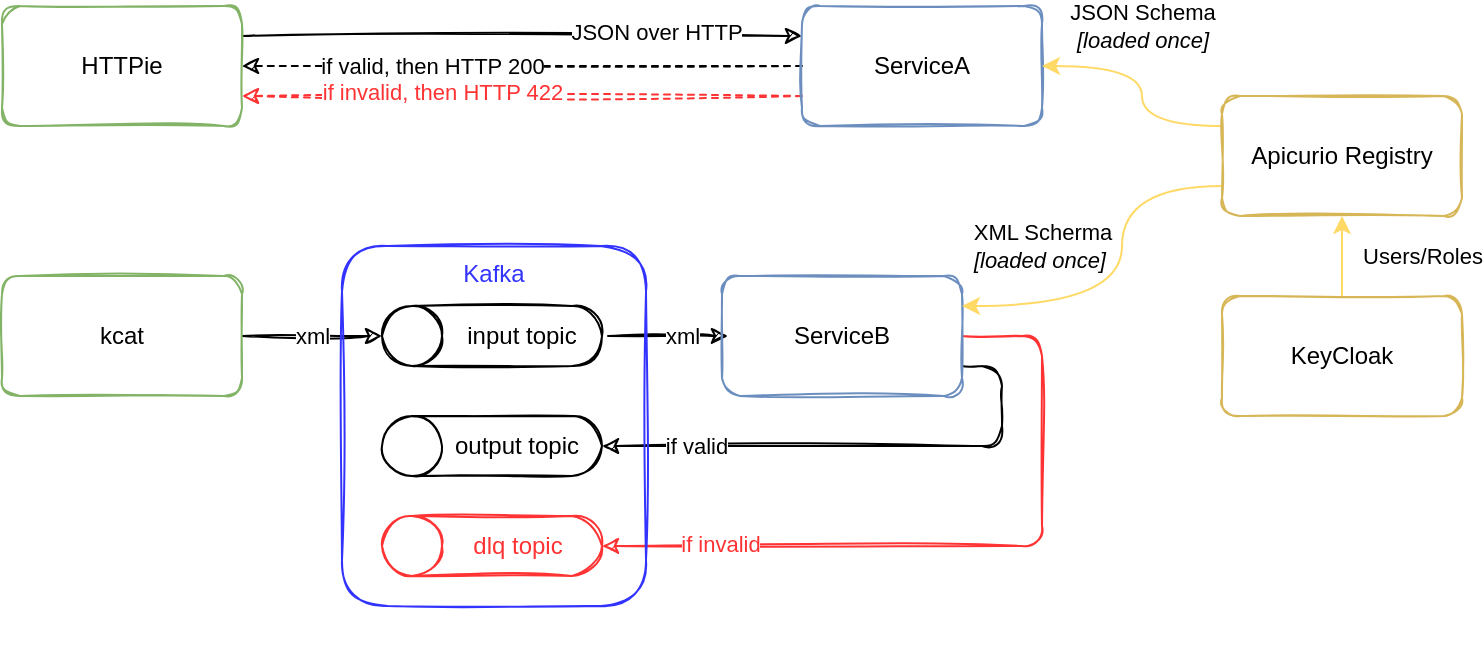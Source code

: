 <mxfile version="21.0.6" type="github" pages="2">
  <diagram id="8p-lC2AwdFh88mKuDQkO" name="light">
    <mxGraphModel dx="1426" dy="801" grid="1" gridSize="10" guides="1" tooltips="1" connect="1" arrows="1" fold="1" page="1" pageScale="1" pageWidth="850" pageHeight="1100" math="0" shadow="0">
      <root>
        <mxCell id="0" />
        <mxCell id="1" parent="0" />
        <mxCell id="rmotCwbEnxl7Q_GgQrHp-3" style="edgeStyle=orthogonalEdgeStyle;rounded=0;orthogonalLoop=1;jettySize=auto;html=1;entryX=0;entryY=0.25;entryDx=0;entryDy=0;sketch=1;exitX=1;exitY=0.25;exitDx=0;exitDy=0;" parent="1" source="rmotCwbEnxl7Q_GgQrHp-1" target="rmotCwbEnxl7Q_GgQrHp-2" edge="1">
          <mxGeometry relative="1" as="geometry" />
        </mxCell>
        <mxCell id="rmotCwbEnxl7Q_GgQrHp-21" value="&lt;font color=&quot;#000000&quot;&gt;JSON over HTTP&lt;/font&gt;" style="edgeLabel;html=1;align=center;verticalAlign=middle;resizable=0;points=[];fontColor=#FF3333;" parent="rmotCwbEnxl7Q_GgQrHp-3" vertex="1" connectable="0">
          <mxGeometry x="0.35" relative="1" as="geometry">
            <mxPoint x="18" y="-2" as="offset" />
          </mxGeometry>
        </mxCell>
        <mxCell id="rmotCwbEnxl7Q_GgQrHp-1" value="HTTPie" style="rounded=1;whiteSpace=wrap;html=1;sketch=1;fillColor=none;strokeColor=#82b366;" parent="1" vertex="1">
          <mxGeometry x="40" y="40" width="120" height="60" as="geometry" />
        </mxCell>
        <mxCell id="rmotCwbEnxl7Q_GgQrHp-19" style="edgeStyle=orthogonalEdgeStyle;rounded=0;sketch=1;orthogonalLoop=1;jettySize=auto;html=1;entryX=1;entryY=0.5;entryDx=0;entryDy=0;fontColor=#FF3333;startArrow=none;startFill=0;endArrow=classic;endFill=1;dashed=1;" parent="1" source="rmotCwbEnxl7Q_GgQrHp-2" target="rmotCwbEnxl7Q_GgQrHp-1" edge="1">
          <mxGeometry relative="1" as="geometry" />
        </mxCell>
        <mxCell id="rmotCwbEnxl7Q_GgQrHp-22" value="if valid, then HTTP 200" style="edgeLabel;html=1;align=center;verticalAlign=middle;resizable=0;points=[];fontColor=#000000;" parent="rmotCwbEnxl7Q_GgQrHp-19" vertex="1" connectable="0">
          <mxGeometry x="-0.4" y="2" relative="1" as="geometry">
            <mxPoint x="-101" y="-2" as="offset" />
          </mxGeometry>
        </mxCell>
        <mxCell id="rmotCwbEnxl7Q_GgQrHp-20" style="edgeStyle=orthogonalEdgeStyle;rounded=0;sketch=1;orthogonalLoop=1;jettySize=auto;html=1;entryX=1;entryY=0.75;entryDx=0;entryDy=0;dashed=1;fontColor=#FF3333;startArrow=none;startFill=0;endArrow=classic;endFill=1;exitX=0;exitY=0.75;exitDx=0;exitDy=0;strokeColor=#FF3333;" parent="1" source="rmotCwbEnxl7Q_GgQrHp-2" target="rmotCwbEnxl7Q_GgQrHp-1" edge="1">
          <mxGeometry relative="1" as="geometry" />
        </mxCell>
        <mxCell id="rmotCwbEnxl7Q_GgQrHp-23" value="if invalid, then HTTP 422" style="edgeLabel;html=1;align=center;verticalAlign=middle;resizable=0;points=[];fontColor=#FF3333;" parent="rmotCwbEnxl7Q_GgQrHp-20" vertex="1" connectable="0">
          <mxGeometry x="-0.083" y="6" relative="1" as="geometry">
            <mxPoint x="-52" y="-8" as="offset" />
          </mxGeometry>
        </mxCell>
        <mxCell id="rmotCwbEnxl7Q_GgQrHp-2" value="ServiceA" style="rounded=1;whiteSpace=wrap;html=1;sketch=1;fillColor=none;strokeColor=#6c8ebf;" parent="1" vertex="1">
          <mxGeometry x="440" y="40" width="120" height="60" as="geometry" />
        </mxCell>
        <mxCell id="rmotCwbEnxl7Q_GgQrHp-10" value="xml" style="edgeStyle=orthogonalEdgeStyle;rounded=0;sketch=1;orthogonalLoop=1;jettySize=auto;html=1;entryX=0.5;entryY=0;entryDx=0;entryDy=0;entryPerimeter=0;" parent="1" source="rmotCwbEnxl7Q_GgQrHp-4" target="rmotCwbEnxl7Q_GgQrHp-5" edge="1">
          <mxGeometry relative="1" as="geometry" />
        </mxCell>
        <mxCell id="rmotCwbEnxl7Q_GgQrHp-4" value="kcat" style="rounded=1;whiteSpace=wrap;html=1;sketch=1;fillColor=none;strokeColor=#82b366;" parent="1" vertex="1">
          <mxGeometry x="40" y="175" width="120" height="60" as="geometry" />
        </mxCell>
        <mxCell id="rmotCwbEnxl7Q_GgQrHp-7" value="" style="shape=cylinder3;whiteSpace=wrap;html=1;boundedLbl=1;backgroundOutline=1;size=15;rounded=1;sketch=1;rotation=-90;strokeColor=#FF3333;" parent="1" vertex="1">
          <mxGeometry x="270" y="255" width="30" height="110" as="geometry" />
        </mxCell>
        <mxCell id="rmotCwbEnxl7Q_GgQrHp-9" value="" style="group" parent="1" vertex="1" connectable="0">
          <mxGeometry x="230" y="190" width="110" height="30" as="geometry" />
        </mxCell>
        <mxCell id="rmotCwbEnxl7Q_GgQrHp-5" value="" style="shape=cylinder3;whiteSpace=wrap;html=1;boundedLbl=1;backgroundOutline=1;size=15;rounded=1;sketch=1;rotation=-90;" parent="rmotCwbEnxl7Q_GgQrHp-9" vertex="1">
          <mxGeometry x="40" y="-40" width="30" height="110" as="geometry" />
        </mxCell>
        <mxCell id="rmotCwbEnxl7Q_GgQrHp-8" value="input topic" style="text;html=1;strokeColor=none;fillColor=none;align=center;verticalAlign=middle;whiteSpace=wrap;rounded=0;sketch=1;" parent="rmotCwbEnxl7Q_GgQrHp-9" vertex="1">
          <mxGeometry x="40" width="60" height="30" as="geometry" />
        </mxCell>
        <mxCell id="rmotCwbEnxl7Q_GgQrHp-13" value="xml" style="edgeStyle=orthogonalEdgeStyle;rounded=0;sketch=1;orthogonalLoop=1;jettySize=auto;html=1;entryX=0.5;entryY=1;entryDx=0;entryDy=0;entryPerimeter=0;startArrow=classic;startFill=1;endArrow=none;endFill=0;" parent="1" edge="1">
          <mxGeometry x="-0.233" relative="1" as="geometry">
            <mxPoint x="403" y="205" as="sourcePoint" />
            <mxPoint x="343" y="205" as="targetPoint" />
            <Array as="points">
              <mxPoint x="383" y="205" />
              <mxPoint x="383" y="205" />
            </Array>
            <mxPoint as="offset" />
          </mxGeometry>
        </mxCell>
        <mxCell id="rmotCwbEnxl7Q_GgQrHp-17" style="edgeStyle=orthogonalEdgeStyle;rounded=1;sketch=1;orthogonalLoop=1;jettySize=auto;html=1;entryX=1;entryY=0.5;entryDx=0;entryDy=0;fontColor=#FF3333;startArrow=none;startFill=0;endArrow=classic;endFill=1;exitX=1;exitY=0.75;exitDx=0;exitDy=0;shadow=0;" parent="1" source="rmotCwbEnxl7Q_GgQrHp-11" target="rmotCwbEnxl7Q_GgQrHp-14" edge="1">
          <mxGeometry relative="1" as="geometry">
            <Array as="points">
              <mxPoint x="540" y="220" />
              <mxPoint x="540" y="260" />
            </Array>
          </mxGeometry>
        </mxCell>
        <mxCell id="rmotCwbEnxl7Q_GgQrHp-24" value="&lt;font color=&quot;#000000&quot;&gt;if valid&lt;/font&gt;" style="edgeLabel;html=1;align=center;verticalAlign=middle;resizable=0;points=[];fontColor=#FF3333;" parent="rmotCwbEnxl7Q_GgQrHp-17" vertex="1" connectable="0">
          <mxGeometry x="0.586" relative="1" as="geometry">
            <mxPoint x="-7" as="offset" />
          </mxGeometry>
        </mxCell>
        <mxCell id="rmotCwbEnxl7Q_GgQrHp-18" style="edgeStyle=orthogonalEdgeStyle;rounded=1;sketch=1;orthogonalLoop=1;jettySize=auto;html=1;entryX=0.5;entryY=1;entryDx=0;entryDy=0;entryPerimeter=0;fontColor=#FF3333;startArrow=none;startFill=0;endArrow=classic;endFill=1;strokeColor=#FF3333;" parent="1" source="rmotCwbEnxl7Q_GgQrHp-11" target="rmotCwbEnxl7Q_GgQrHp-7" edge="1">
          <mxGeometry relative="1" as="geometry">
            <Array as="points">
              <mxPoint x="560" y="205" />
              <mxPoint x="560" y="310" />
            </Array>
          </mxGeometry>
        </mxCell>
        <mxCell id="rmotCwbEnxl7Q_GgQrHp-25" value="if invalid" style="edgeLabel;html=1;align=center;verticalAlign=middle;resizable=0;points=[];fontColor=#FF3333;" parent="rmotCwbEnxl7Q_GgQrHp-18" vertex="1" connectable="0">
          <mxGeometry x="0.68" y="1" relative="1" as="geometry">
            <mxPoint y="-2" as="offset" />
          </mxGeometry>
        </mxCell>
        <mxCell id="rmotCwbEnxl7Q_GgQrHp-11" value="ServiceB" style="rounded=1;whiteSpace=wrap;html=1;sketch=1;fillColor=none;strokeColor=#6c8ebf;" parent="1" vertex="1">
          <mxGeometry x="400" y="175" width="120" height="60" as="geometry" />
        </mxCell>
        <mxCell id="rmotCwbEnxl7Q_GgQrHp-15" value="" style="group" parent="1" vertex="1" connectable="0">
          <mxGeometry x="230" y="245" width="132" height="115" as="geometry" />
        </mxCell>
        <mxCell id="rmotCwbEnxl7Q_GgQrHp-6" value="" style="shape=cylinder3;whiteSpace=wrap;html=1;boundedLbl=1;backgroundOutline=1;size=15;rounded=1;sketch=1;rotation=-90;" parent="rmotCwbEnxl7Q_GgQrHp-15" vertex="1">
          <mxGeometry x="40" y="-40" width="30" height="110" as="geometry" />
        </mxCell>
        <mxCell id="rmotCwbEnxl7Q_GgQrHp-14" value="output topic" style="text;html=1;strokeColor=none;fillColor=none;align=center;verticalAlign=middle;whiteSpace=wrap;rounded=0;sketch=1;" parent="rmotCwbEnxl7Q_GgQrHp-15" vertex="1">
          <mxGeometry x="25" width="85" height="30" as="geometry" />
        </mxCell>
        <mxCell id="rmotCwbEnxl7Q_GgQrHp-26" value="&lt;font color=&quot;#3333ff&quot;&gt;Kafka&lt;/font&gt;" style="rounded=1;whiteSpace=wrap;html=1;sketch=1;strokeColor=#3333FF;fontColor=#FF3333;fillColor=none;verticalAlign=top;" parent="rmotCwbEnxl7Q_GgQrHp-15" vertex="1">
          <mxGeometry x="-20" y="-85" width="152" height="180" as="geometry" />
        </mxCell>
        <mxCell id="rmotCwbEnxl7Q_GgQrHp-16" value="&lt;font color=&quot;#ff3333&quot;&gt;dlq topic&lt;/font&gt;" style="text;html=1;strokeColor=none;fillColor=none;align=center;verticalAlign=middle;whiteSpace=wrap;rounded=0;sketch=1;" parent="1" vertex="1">
          <mxGeometry x="268" y="295" width="60" height="30" as="geometry" />
        </mxCell>
        <mxCell id="VzAm6iKkSqE3w7v4_Jyl-1" value="Users/Roles" style="edgeStyle=orthogonalEdgeStyle;rounded=0;orthogonalLoop=1;jettySize=auto;html=1;entryX=0.5;entryY=0;entryDx=0;entryDy=0;strokeColor=#FFD966;endArrow=none;endFill=0;startArrow=classic;startFill=1;labelBackgroundColor=none;fontColor=#000000;" edge="1" parent="1" source="VzAm6iKkSqE3w7v4_Jyl-5" target="VzAm6iKkSqE3w7v4_Jyl-6">
          <mxGeometry y="40" relative="1" as="geometry">
            <mxPoint as="offset" />
          </mxGeometry>
        </mxCell>
        <mxCell id="VzAm6iKkSqE3w7v4_Jyl-2" style="orthogonalLoop=1;jettySize=auto;html=1;entryX=1;entryY=0.25;entryDx=0;entryDy=0;strokeColor=#FFD966;exitX=0;exitY=0.75;exitDx=0;exitDy=0;fontColor=#000000;edgeStyle=orthogonalEdgeStyle;curved=1;" edge="1" parent="1" source="VzAm6iKkSqE3w7v4_Jyl-5">
          <mxGeometry relative="1" as="geometry">
            <mxPoint x="520" y="190" as="targetPoint" />
            <Array as="points">
              <mxPoint x="600" y="130" />
              <mxPoint x="600" y="190" />
            </Array>
          </mxGeometry>
        </mxCell>
        <mxCell id="VzAm6iKkSqE3w7v4_Jyl-3" value="XML Scherma&lt;br style=&quot;border-color: var(--border-color);&quot;&gt;&lt;i style=&quot;border-color: var(--border-color);&quot;&gt;[loaded once]&lt;/i&gt;&amp;nbsp;" style="edgeLabel;html=1;align=center;verticalAlign=middle;resizable=0;points=[];fontColor=#000000;labelBackgroundColor=none;" vertex="1" connectable="0" parent="VzAm6iKkSqE3w7v4_Jyl-2">
          <mxGeometry x="-0.2" y="8" relative="1" as="geometry">
            <mxPoint x="-48" y="4" as="offset" />
          </mxGeometry>
        </mxCell>
        <mxCell id="VzAm6iKkSqE3w7v4_Jyl-4" value="JSON Schema&lt;br style=&quot;border-color: var(--border-color); caret-color: rgb(255, 255, 255);&quot;&gt;&lt;i style=&quot;border-color: var(--border-color); caret-color: rgb(255, 255, 255);&quot;&gt;[loaded once]&lt;/i&gt;" style="rounded=0;orthogonalLoop=1;jettySize=auto;html=1;entryX=1;entryY=0.5;entryDx=0;entryDy=0;strokeColor=#FFD966;exitX=0;exitY=0.25;exitDx=0;exitDy=0;fontColor=#000000;labelBackgroundColor=none;edgeStyle=orthogonalEdgeStyle;curved=1;" edge="1" parent="1" source="VzAm6iKkSqE3w7v4_Jyl-5">
          <mxGeometry x="0.167" y="-20" relative="1" as="geometry">
            <mxPoint x="560" y="70" as="targetPoint" />
            <mxPoint as="offset" />
            <Array as="points">
              <mxPoint x="610" y="100" />
              <mxPoint x="610" y="70" />
            </Array>
          </mxGeometry>
        </mxCell>
        <mxCell id="VzAm6iKkSqE3w7v4_Jyl-5" value="Apicurio Registry" style="rounded=1;whiteSpace=wrap;html=1;sketch=1;fillColor=none;strokeColor=#d6b656;fontColor=#000000;" vertex="1" parent="1">
          <mxGeometry x="650" y="85" width="120" height="60" as="geometry" />
        </mxCell>
        <mxCell id="VzAm6iKkSqE3w7v4_Jyl-6" value="KeyCloak" style="rounded=1;whiteSpace=wrap;html=1;sketch=1;fillColor=none;strokeColor=#d6b656;fontColor=#000000;" vertex="1" parent="1">
          <mxGeometry x="650" y="185" width="120" height="60" as="geometry" />
        </mxCell>
      </root>
    </mxGraphModel>
  </diagram>
  <diagram name="dark" id="XEQytAWpu3UaZRRzy_gQ">
    <mxGraphModel dx="1426" dy="801" grid="1" gridSize="10" guides="1" tooltips="1" connect="1" arrows="1" fold="1" page="1" pageScale="1" pageWidth="850" pageHeight="1100" background="#000000" math="0" shadow="0">
      <root>
        <mxCell id="emOGOK0GXZTgacAGa_EJ-0" />
        <mxCell id="emOGOK0GXZTgacAGa_EJ-1" parent="emOGOK0GXZTgacAGa_EJ-0" />
        <mxCell id="emOGOK0GXZTgacAGa_EJ-4" value="&lt;b&gt;HTTPie&lt;/b&gt;" style="rounded=1;whiteSpace=wrap;html=1;sketch=1;fillColor=none;strokeColor=#82b366;fontColor=#FFFFFF;" parent="emOGOK0GXZTgacAGa_EJ-1" vertex="1">
          <mxGeometry x="40" y="40" width="120" height="60" as="geometry" />
        </mxCell>
        <mxCell id="emOGOK0GXZTgacAGa_EJ-9" value="ServiceA" style="rounded=1;whiteSpace=wrap;html=1;sketch=1;fillColor=none;strokeColor=#6c8ebf;fontColor=#FFFFFF;shadow=0;" parent="emOGOK0GXZTgacAGa_EJ-1" vertex="1">
          <mxGeometry x="440" y="40" width="120" height="60" as="geometry" />
        </mxCell>
        <mxCell id="emOGOK0GXZTgacAGa_EJ-11" value="kcat" style="rounded=1;whiteSpace=wrap;html=1;sketch=1;fillColor=none;strokeColor=#82b366;fontColor=#FFFFFF;" parent="emOGOK0GXZTgacAGa_EJ-1" vertex="1">
          <mxGeometry x="40" y="175" width="120" height="60" as="geometry" />
        </mxCell>
        <mxCell id="emOGOK0GXZTgacAGa_EJ-21" value="ServiceB" style="rounded=1;whiteSpace=wrap;html=1;sketch=1;fillColor=none;strokeColor=#6c8ebf;fontColor=#FFFFFF;" parent="emOGOK0GXZTgacAGa_EJ-1" vertex="1">
          <mxGeometry x="400" y="175" width="120" height="60" as="geometry" />
        </mxCell>
        <mxCell id="emOGOK0GXZTgacAGa_EJ-25" value="&lt;font color=&quot;#3333ff&quot;&gt;Kafka&lt;/font&gt;" style="rounded=1;whiteSpace=wrap;html=1;verticalAlign=top;fillColor=none;fontColor=#333333;strokeColor=#d6d6d6;sketch=1;curveFitting=1;jiggle=2;" parent="emOGOK0GXZTgacAGa_EJ-1" vertex="1">
          <mxGeometry x="209" y="160" width="152" height="180" as="geometry" />
        </mxCell>
        <mxCell id="emOGOK0GXZTgacAGa_EJ-12" value="" style="shape=cylinder3;whiteSpace=wrap;html=1;boundedLbl=1;backgroundOutline=1;size=15;rounded=1;sketch=1;rotation=-90;strokeColor=#FF3333;" parent="emOGOK0GXZTgacAGa_EJ-1" vertex="1">
          <mxGeometry x="270" y="255" width="30" height="110" as="geometry" />
        </mxCell>
        <mxCell id="emOGOK0GXZTgacAGa_EJ-13" value="" style="group;fillColor=none;" parent="emOGOK0GXZTgacAGa_EJ-1" vertex="1" connectable="0">
          <mxGeometry x="230" y="190" width="110" height="30" as="geometry" />
        </mxCell>
        <mxCell id="emOGOK0GXZTgacAGa_EJ-14" value="" style="shape=cylinder3;whiteSpace=wrap;html=1;boundedLbl=1;backgroundOutline=1;size=15;rounded=1;sketch=1;rotation=-90;" parent="emOGOK0GXZTgacAGa_EJ-13" vertex="1">
          <mxGeometry x="40" y="-40" width="30" height="110" as="geometry" />
        </mxCell>
        <mxCell id="emOGOK0GXZTgacAGa_EJ-15" value="input topic" style="text;html=1;strokeColor=none;fillColor=none;align=center;verticalAlign=middle;whiteSpace=wrap;rounded=0;sketch=1;" parent="emOGOK0GXZTgacAGa_EJ-13" vertex="1">
          <mxGeometry x="40" width="60" height="30" as="geometry" />
        </mxCell>
        <mxCell id="emOGOK0GXZTgacAGa_EJ-26" value="&lt;font color=&quot;#ff3333&quot;&gt;dlq topic&lt;/font&gt;" style="text;html=1;strokeColor=none;fillColor=none;align=center;verticalAlign=middle;whiteSpace=wrap;rounded=0;sketch=1;" parent="emOGOK0GXZTgacAGa_EJ-1" vertex="1">
          <mxGeometry x="268" y="295" width="60" height="30" as="geometry" />
        </mxCell>
        <mxCell id="emOGOK0GXZTgacAGa_EJ-23" value="" style="shape=cylinder3;whiteSpace=wrap;html=1;boundedLbl=1;backgroundOutline=1;size=15;rounded=1;sketch=1;rotation=-90;" parent="emOGOK0GXZTgacAGa_EJ-1" vertex="1">
          <mxGeometry x="268" y="200" width="30" height="110" as="geometry" />
        </mxCell>
        <mxCell id="emOGOK0GXZTgacAGa_EJ-24" value="output topic" style="text;html=1;strokeColor=none;fillColor=none;align=center;verticalAlign=middle;whiteSpace=wrap;rounded=0;sketch=1;" parent="emOGOK0GXZTgacAGa_EJ-1" vertex="1">
          <mxGeometry x="255" y="240" width="85" height="30" as="geometry" />
        </mxCell>
        <mxCell id="emOGOK0GXZTgacAGa_EJ-16" value="" style="edgeStyle=orthogonalEdgeStyle;rounded=0;sketch=1;orthogonalLoop=1;jettySize=auto;html=1;entryX=0.5;entryY=1;entryDx=0;entryDy=0;entryPerimeter=0;startArrow=classic;startFill=1;endArrow=none;endFill=0;strokeColor=#FFFFFF;labelBorderColor=none;labelBackgroundColor=none;fontColor=#FFFFFF;exitX=0;exitY=0.5;exitDx=0;exitDy=0;" parent="emOGOK0GXZTgacAGa_EJ-1" source="emOGOK0GXZTgacAGa_EJ-21" target="emOGOK0GXZTgacAGa_EJ-14" edge="1">
          <mxGeometry x="-0.333" y="-5" relative="1" as="geometry">
            <mxPoint x="403" y="205" as="sourcePoint" />
            <mxPoint x="343" y="205" as="targetPoint" />
            <Array as="points" />
            <mxPoint as="offset" />
          </mxGeometry>
        </mxCell>
        <mxCell id="emOGOK0GXZTgacAGa_EJ-17" style="edgeStyle=orthogonalEdgeStyle;rounded=1;sketch=1;orthogonalLoop=1;jettySize=auto;html=1;entryX=1;entryY=0.5;entryDx=0;entryDy=0;fontColor=#FF3333;startArrow=none;startFill=0;endArrow=classic;endFill=1;exitX=1;exitY=0.75;exitDx=0;exitDy=0;shadow=0;strokeColor=#FFFFFF;" parent="emOGOK0GXZTgacAGa_EJ-1" source="emOGOK0GXZTgacAGa_EJ-21" target="emOGOK0GXZTgacAGa_EJ-24" edge="1">
          <mxGeometry relative="1" as="geometry">
            <Array as="points">
              <mxPoint x="540" y="220" />
              <mxPoint x="540" y="255" />
            </Array>
          </mxGeometry>
        </mxCell>
        <mxCell id="emOGOK0GXZTgacAGa_EJ-19" style="edgeStyle=orthogonalEdgeStyle;rounded=1;sketch=1;orthogonalLoop=1;jettySize=auto;html=1;entryX=0.5;entryY=1;entryDx=0;entryDy=0;entryPerimeter=0;fontColor=#FF3333;startArrow=none;startFill=0;endArrow=classic;endFill=1;strokeColor=#FF3333;" parent="emOGOK0GXZTgacAGa_EJ-1" source="emOGOK0GXZTgacAGa_EJ-21" target="emOGOK0GXZTgacAGa_EJ-12" edge="1">
          <mxGeometry relative="1" as="geometry">
            <Array as="points">
              <mxPoint x="560" y="205" />
              <mxPoint x="560" y="310" />
            </Array>
          </mxGeometry>
        </mxCell>
        <mxCell id="emOGOK0GXZTgacAGa_EJ-20" value="if invalid" style="edgeLabel;html=1;align=center;verticalAlign=middle;resizable=0;points=[];fontColor=#FF3333;labelBackgroundColor=none;" parent="emOGOK0GXZTgacAGa_EJ-19" vertex="1" connectable="0">
          <mxGeometry x="0.68" y="1" relative="1" as="geometry">
            <mxPoint x="-10" y="-8" as="offset" />
          </mxGeometry>
        </mxCell>
        <mxCell id="emOGOK0GXZTgacAGa_EJ-10" value="" style="edgeStyle=orthogonalEdgeStyle;rounded=0;sketch=1;orthogonalLoop=1;jettySize=auto;html=1;entryX=0.5;entryY=0;entryDx=0;entryDy=0;entryPerimeter=0;strokeColor=#FFFFFF;labelBorderColor=none;labelBackgroundColor=none;fontColor=#FFFFFF;" parent="emOGOK0GXZTgacAGa_EJ-1" source="emOGOK0GXZTgacAGa_EJ-11" target="emOGOK0GXZTgacAGa_EJ-14" edge="1">
          <mxGeometry x="-0.143" y="5" relative="1" as="geometry">
            <mxPoint as="offset" />
          </mxGeometry>
        </mxCell>
        <mxCell id="emOGOK0GXZTgacAGa_EJ-2" style="edgeStyle=orthogonalEdgeStyle;rounded=0;orthogonalLoop=1;jettySize=auto;html=1;entryX=0;entryY=0.25;entryDx=0;entryDy=0;sketch=1;exitX=1;exitY=0.25;exitDx=0;exitDy=0;fontColor=#FFFFFF;strokeColor=#FFFFFF;" parent="emOGOK0GXZTgacAGa_EJ-1" source="emOGOK0GXZTgacAGa_EJ-4" target="emOGOK0GXZTgacAGa_EJ-9" edge="1">
          <mxGeometry relative="1" as="geometry" />
        </mxCell>
        <mxCell id="emOGOK0GXZTgacAGa_EJ-3" value="&lt;font&gt;JSON over HTTP&lt;/font&gt;" style="edgeLabel;html=1;align=center;verticalAlign=middle;resizable=0;points=[];fontColor=#FFFFFF;labelBorderColor=none;labelBackgroundColor=none;" parent="emOGOK0GXZTgacAGa_EJ-2" vertex="1" connectable="0">
          <mxGeometry x="0.35" relative="1" as="geometry">
            <mxPoint x="36" y="-6" as="offset" />
          </mxGeometry>
        </mxCell>
        <mxCell id="emOGOK0GXZTgacAGa_EJ-5" style="edgeStyle=orthogonalEdgeStyle;rounded=0;sketch=1;orthogonalLoop=1;jettySize=auto;html=1;entryX=1;entryY=0.5;entryDx=0;entryDy=0;fontColor=#FFFFFF;startArrow=none;startFill=0;endArrow=classic;endFill=1;dashed=1;strokeColor=#FFFFFF;" parent="emOGOK0GXZTgacAGa_EJ-1" source="emOGOK0GXZTgacAGa_EJ-9" target="emOGOK0GXZTgacAGa_EJ-4" edge="1">
          <mxGeometry relative="1" as="geometry" />
        </mxCell>
        <mxCell id="emOGOK0GXZTgacAGa_EJ-6" value="if valid, then HTTP 200" style="edgeLabel;html=1;align=center;verticalAlign=middle;resizable=0;points=[];fontColor=#FFFFFF;labelBorderColor=none;labelBackgroundColor=none;" parent="emOGOK0GXZTgacAGa_EJ-5" vertex="1" connectable="0">
          <mxGeometry x="-0.4" y="2" relative="1" as="geometry">
            <mxPoint x="-123" y="-9" as="offset" />
          </mxGeometry>
        </mxCell>
        <mxCell id="emOGOK0GXZTgacAGa_EJ-7" style="edgeStyle=orthogonalEdgeStyle;rounded=0;sketch=1;orthogonalLoop=1;jettySize=auto;html=1;entryX=1;entryY=0.75;entryDx=0;entryDy=0;dashed=1;fontColor=#FF3333;startArrow=none;startFill=0;endArrow=classic;endFill=1;exitX=0;exitY=0.75;exitDx=0;exitDy=0;strokeColor=#FF3333;" parent="emOGOK0GXZTgacAGa_EJ-1" source="emOGOK0GXZTgacAGa_EJ-9" target="emOGOK0GXZTgacAGa_EJ-4" edge="1">
          <mxGeometry relative="1" as="geometry" />
        </mxCell>
        <mxCell id="emOGOK0GXZTgacAGa_EJ-8" value="if invalid, then HTTP 422" style="edgeLabel;html=1;align=center;verticalAlign=middle;resizable=0;points=[];fontColor=#FF3333;labelBackgroundColor=none;" parent="emOGOK0GXZTgacAGa_EJ-7" vertex="1" connectable="0">
          <mxGeometry x="-0.083" y="6" relative="1" as="geometry">
            <mxPoint x="-75" y="-13" as="offset" />
          </mxGeometry>
        </mxCell>
        <mxCell id="46UjcO9ZmlcDp1c2u6Pb-0" value="xml" style="edgeLabel;html=1;align=center;verticalAlign=middle;resizable=0;points=[];fontColor=#FFFFFF;labelBorderColor=none;labelBackgroundColor=none;" parent="emOGOK0GXZTgacAGa_EJ-1" vertex="1" connectable="0">
          <mxGeometry x="189.996" y="199" as="geometry" />
        </mxCell>
        <mxCell id="46UjcO9ZmlcDp1c2u6Pb-1" value="xml" style="edgeLabel;html=1;align=center;verticalAlign=middle;resizable=0;points=[];fontColor=#FFFFFF;labelBorderColor=none;labelBackgroundColor=none;" parent="emOGOK0GXZTgacAGa_EJ-1" vertex="1" connectable="0">
          <mxGeometry x="199.996" y="209" as="geometry">
            <mxPoint x="179" y="-11" as="offset" />
          </mxGeometry>
        </mxCell>
        <mxCell id="46UjcO9ZmlcDp1c2u6Pb-2" value="if valid" style="edgeLabel;html=1;align=center;verticalAlign=middle;resizable=0;points=[];fontColor=#FFFFFF;labelBorderColor=none;labelBackgroundColor=none;" parent="emOGOK0GXZTgacAGa_EJ-1" vertex="1" connectable="0">
          <mxGeometry x="205.996" y="259" as="geometry">
            <mxPoint x="179" y="-11" as="offset" />
          </mxGeometry>
        </mxCell>
        <mxCell id="IjdVqzOPv0PrsJEIBaCX-2" value="Users/Roles" style="edgeStyle=orthogonalEdgeStyle;rounded=0;orthogonalLoop=1;jettySize=auto;html=1;entryX=0.5;entryY=0;entryDx=0;entryDy=0;strokeColor=#FFD966;endArrow=none;endFill=0;startArrow=classic;startFill=1;labelBackgroundColor=none;fontColor=#ffffff;" edge="1" parent="emOGOK0GXZTgacAGa_EJ-1" source="IjdVqzOPv0PrsJEIBaCX-0" target="IjdVqzOPv0PrsJEIBaCX-1">
          <mxGeometry y="40" relative="1" as="geometry">
            <mxPoint as="offset" />
          </mxGeometry>
        </mxCell>
        <mxCell id="IjdVqzOPv0PrsJEIBaCX-3" style="edgeStyle=orthogonalEdgeStyle;rounded=0;orthogonalLoop=1;jettySize=auto;html=1;entryX=1;entryY=0.25;entryDx=0;entryDy=0;strokeColor=#FFD966;curved=1;exitX=0;exitY=0.75;exitDx=0;exitDy=0;" edge="1" parent="emOGOK0GXZTgacAGa_EJ-1" source="IjdVqzOPv0PrsJEIBaCX-0" target="emOGOK0GXZTgacAGa_EJ-21">
          <mxGeometry relative="1" as="geometry">
            <Array as="points">
              <mxPoint x="600" y="135" />
              <mxPoint x="600" y="190" />
            </Array>
          </mxGeometry>
        </mxCell>
        <mxCell id="IjdVqzOPv0PrsJEIBaCX-5" value="XML Scherma&lt;br&gt;&lt;i&gt;[loaded once]&lt;/i&gt;&amp;nbsp;" style="edgeLabel;html=1;align=center;verticalAlign=middle;resizable=0;points=[];fontColor=#FFFFFF;labelBackgroundColor=none;" vertex="1" connectable="0" parent="IjdVqzOPv0PrsJEIBaCX-3">
          <mxGeometry x="-0.2" y="8" relative="1" as="geometry">
            <mxPoint x="-48" y="1" as="offset" />
          </mxGeometry>
        </mxCell>
        <mxCell id="IjdVqzOPv0PrsJEIBaCX-4" value="JSON Schema&lt;br&gt;&lt;i&gt;[loaded once]&lt;/i&gt;" style="edgeStyle=orthogonalEdgeStyle;rounded=0;orthogonalLoop=1;jettySize=auto;html=1;entryX=1;entryY=0.5;entryDx=0;entryDy=0;strokeColor=#FFD966;curved=1;exitX=0;exitY=0.25;exitDx=0;exitDy=0;fontColor=#ffffff;labelBackgroundColor=none;" edge="1" parent="emOGOK0GXZTgacAGa_EJ-1" source="IjdVqzOPv0PrsJEIBaCX-0" target="emOGOK0GXZTgacAGa_EJ-9">
          <mxGeometry x="0.28" y="-20" relative="1" as="geometry">
            <mxPoint as="offset" />
          </mxGeometry>
        </mxCell>
        <mxCell id="IjdVqzOPv0PrsJEIBaCX-0" value="Apicurio Registry" style="rounded=1;whiteSpace=wrap;html=1;sketch=1;fillColor=none;strokeColor=#d6b656;fontColor=#FFFFFF;" vertex="1" parent="emOGOK0GXZTgacAGa_EJ-1">
          <mxGeometry x="650" y="90" width="120" height="60" as="geometry" />
        </mxCell>
        <mxCell id="IjdVqzOPv0PrsJEIBaCX-1" value="KeyCloak" style="rounded=1;whiteSpace=wrap;html=1;sketch=1;fillColor=none;strokeColor=#d6b656;fontColor=#FFFFFF;" vertex="1" parent="emOGOK0GXZTgacAGa_EJ-1">
          <mxGeometry x="650" y="190" width="120" height="60" as="geometry" />
        </mxCell>
      </root>
    </mxGraphModel>
  </diagram>
</mxfile>
